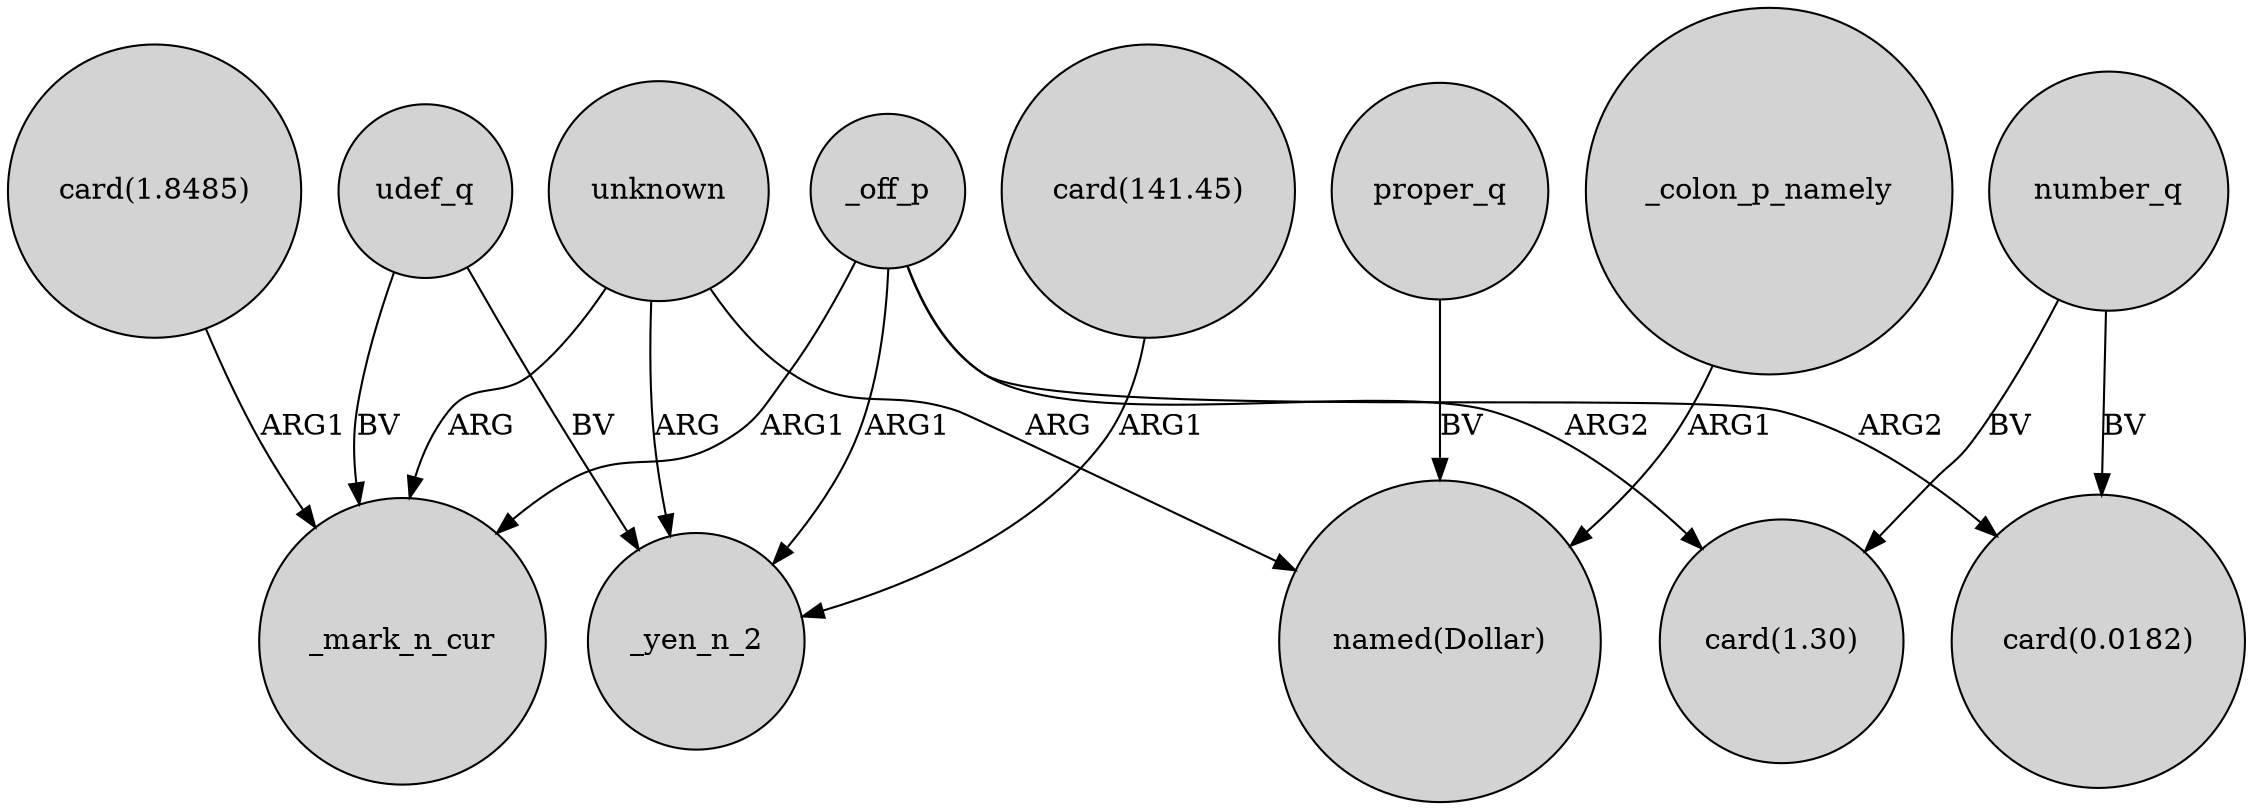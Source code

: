 digraph {
	node [shape=circle style=filled]
	udef_q -> _mark_n_cur [label=BV]
	proper_q -> "named(Dollar)" [label=BV]
	udef_q -> _yen_n_2 [label=BV]
	number_q -> "card(0.0182)" [label=BV]
	_off_p -> "card(0.0182)" [label=ARG2]
	_colon_p_namely -> "named(Dollar)" [label=ARG1]
	_off_p -> _yen_n_2 [label=ARG1]
	"card(1.8485)" -> _mark_n_cur [label=ARG1]
	unknown -> "named(Dollar)" [label=ARG]
	number_q -> "card(1.30)" [label=BV]
	unknown -> _mark_n_cur [label=ARG]
	"card(141.45)" -> _yen_n_2 [label=ARG1]
	unknown -> _yen_n_2 [label=ARG]
	_off_p -> _mark_n_cur [label=ARG1]
	_off_p -> "card(1.30)" [label=ARG2]
}
